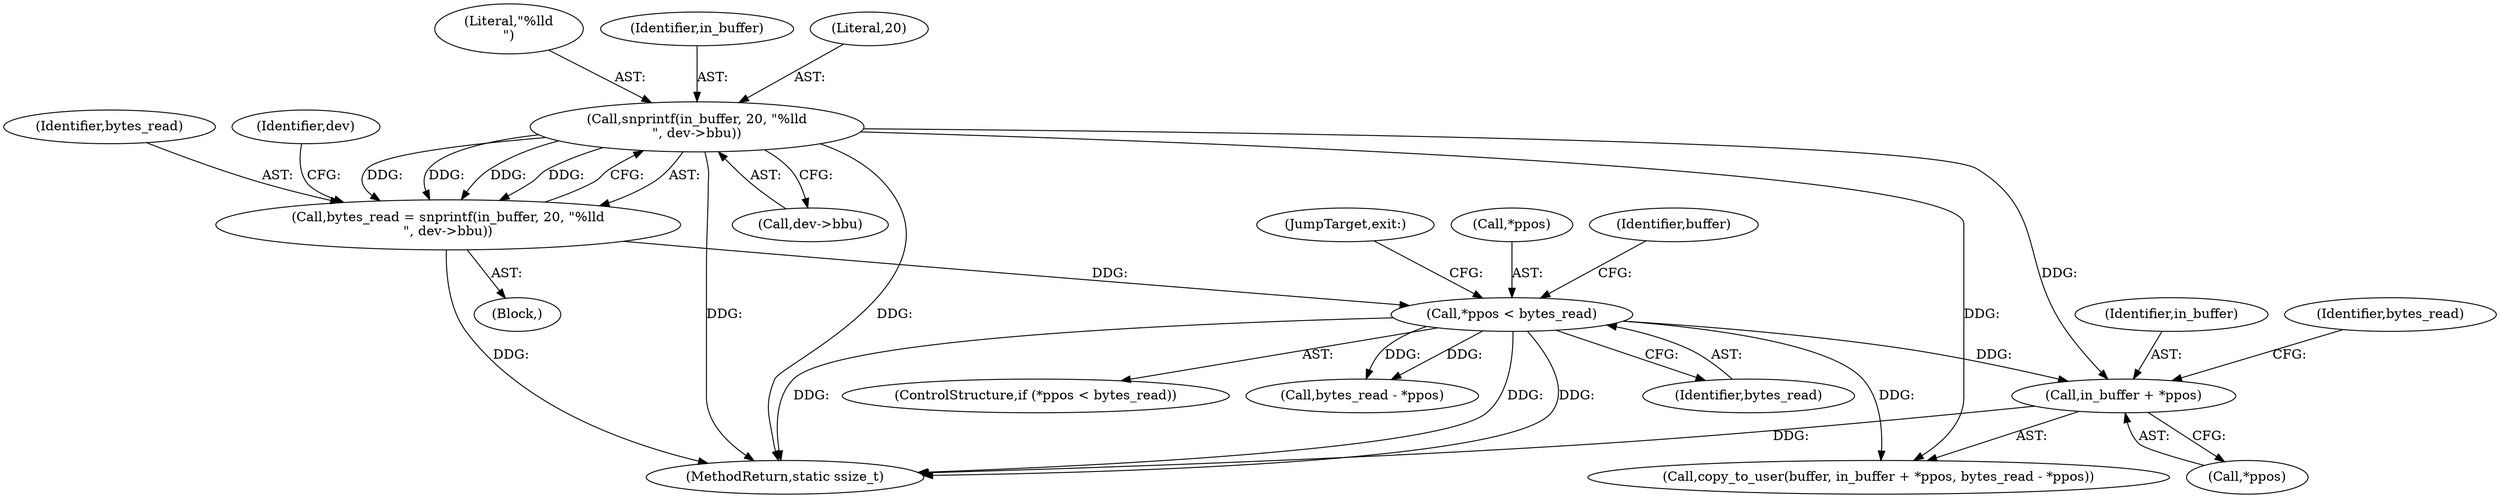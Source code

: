 digraph "0_linux_f1e255d60ae66a9f672ff9a207ee6cd8e33d2679@pointer" {
"1000169" [label="(Call,in_buffer + *ppos)"];
"1000147" [label="(Call,snprintf(in_buffer, 20, \"%lld\n\", dev->bbu))"];
"1000161" [label="(Call,*ppos < bytes_read)"];
"1000145" [label="(Call,bytes_read = snprintf(in_buffer, 20, \"%lld\n\", dev->bbu))"];
"1000150" [label="(Literal,\"%lld\n\")"];
"1000167" [label="(Call,copy_to_user(buffer, in_buffer + *ppos, bytes_read - *ppos))"];
"1000174" [label="(Identifier,bytes_read)"];
"1000161" [label="(Call,*ppos < bytes_read)"];
"1000146" [label="(Identifier,bytes_read)"];
"1000173" [label="(Call,bytes_read - *ppos)"];
"1000171" [label="(Call,*ppos)"];
"1000201" [label="(MethodReturn,static ssize_t)"];
"1000193" [label="(JumpTarget,exit:)"];
"1000157" [label="(Identifier,dev)"];
"1000106" [label="(Block,)"];
"1000151" [label="(Call,dev->bbu)"];
"1000147" [label="(Call,snprintf(in_buffer, 20, \"%lld\n\", dev->bbu))"];
"1000162" [label="(Call,*ppos)"];
"1000148" [label="(Identifier,in_buffer)"];
"1000149" [label="(Literal,20)"];
"1000168" [label="(Identifier,buffer)"];
"1000160" [label="(ControlStructure,if (*ppos < bytes_read))"];
"1000169" [label="(Call,in_buffer + *ppos)"];
"1000164" [label="(Identifier,bytes_read)"];
"1000145" [label="(Call,bytes_read = snprintf(in_buffer, 20, \"%lld\n\", dev->bbu))"];
"1000170" [label="(Identifier,in_buffer)"];
"1000169" -> "1000167"  [label="AST: "];
"1000169" -> "1000171"  [label="CFG: "];
"1000170" -> "1000169"  [label="AST: "];
"1000171" -> "1000169"  [label="AST: "];
"1000174" -> "1000169"  [label="CFG: "];
"1000169" -> "1000201"  [label="DDG: "];
"1000147" -> "1000169"  [label="DDG: "];
"1000161" -> "1000169"  [label="DDG: "];
"1000147" -> "1000145"  [label="AST: "];
"1000147" -> "1000151"  [label="CFG: "];
"1000148" -> "1000147"  [label="AST: "];
"1000149" -> "1000147"  [label="AST: "];
"1000150" -> "1000147"  [label="AST: "];
"1000151" -> "1000147"  [label="AST: "];
"1000145" -> "1000147"  [label="CFG: "];
"1000147" -> "1000201"  [label="DDG: "];
"1000147" -> "1000201"  [label="DDG: "];
"1000147" -> "1000145"  [label="DDG: "];
"1000147" -> "1000145"  [label="DDG: "];
"1000147" -> "1000145"  [label="DDG: "];
"1000147" -> "1000145"  [label="DDG: "];
"1000147" -> "1000167"  [label="DDG: "];
"1000161" -> "1000160"  [label="AST: "];
"1000161" -> "1000164"  [label="CFG: "];
"1000162" -> "1000161"  [label="AST: "];
"1000164" -> "1000161"  [label="AST: "];
"1000168" -> "1000161"  [label="CFG: "];
"1000193" -> "1000161"  [label="CFG: "];
"1000161" -> "1000201"  [label="DDG: "];
"1000161" -> "1000201"  [label="DDG: "];
"1000161" -> "1000201"  [label="DDG: "];
"1000145" -> "1000161"  [label="DDG: "];
"1000161" -> "1000167"  [label="DDG: "];
"1000161" -> "1000173"  [label="DDG: "];
"1000161" -> "1000173"  [label="DDG: "];
"1000145" -> "1000106"  [label="AST: "];
"1000146" -> "1000145"  [label="AST: "];
"1000157" -> "1000145"  [label="CFG: "];
"1000145" -> "1000201"  [label="DDG: "];
}
